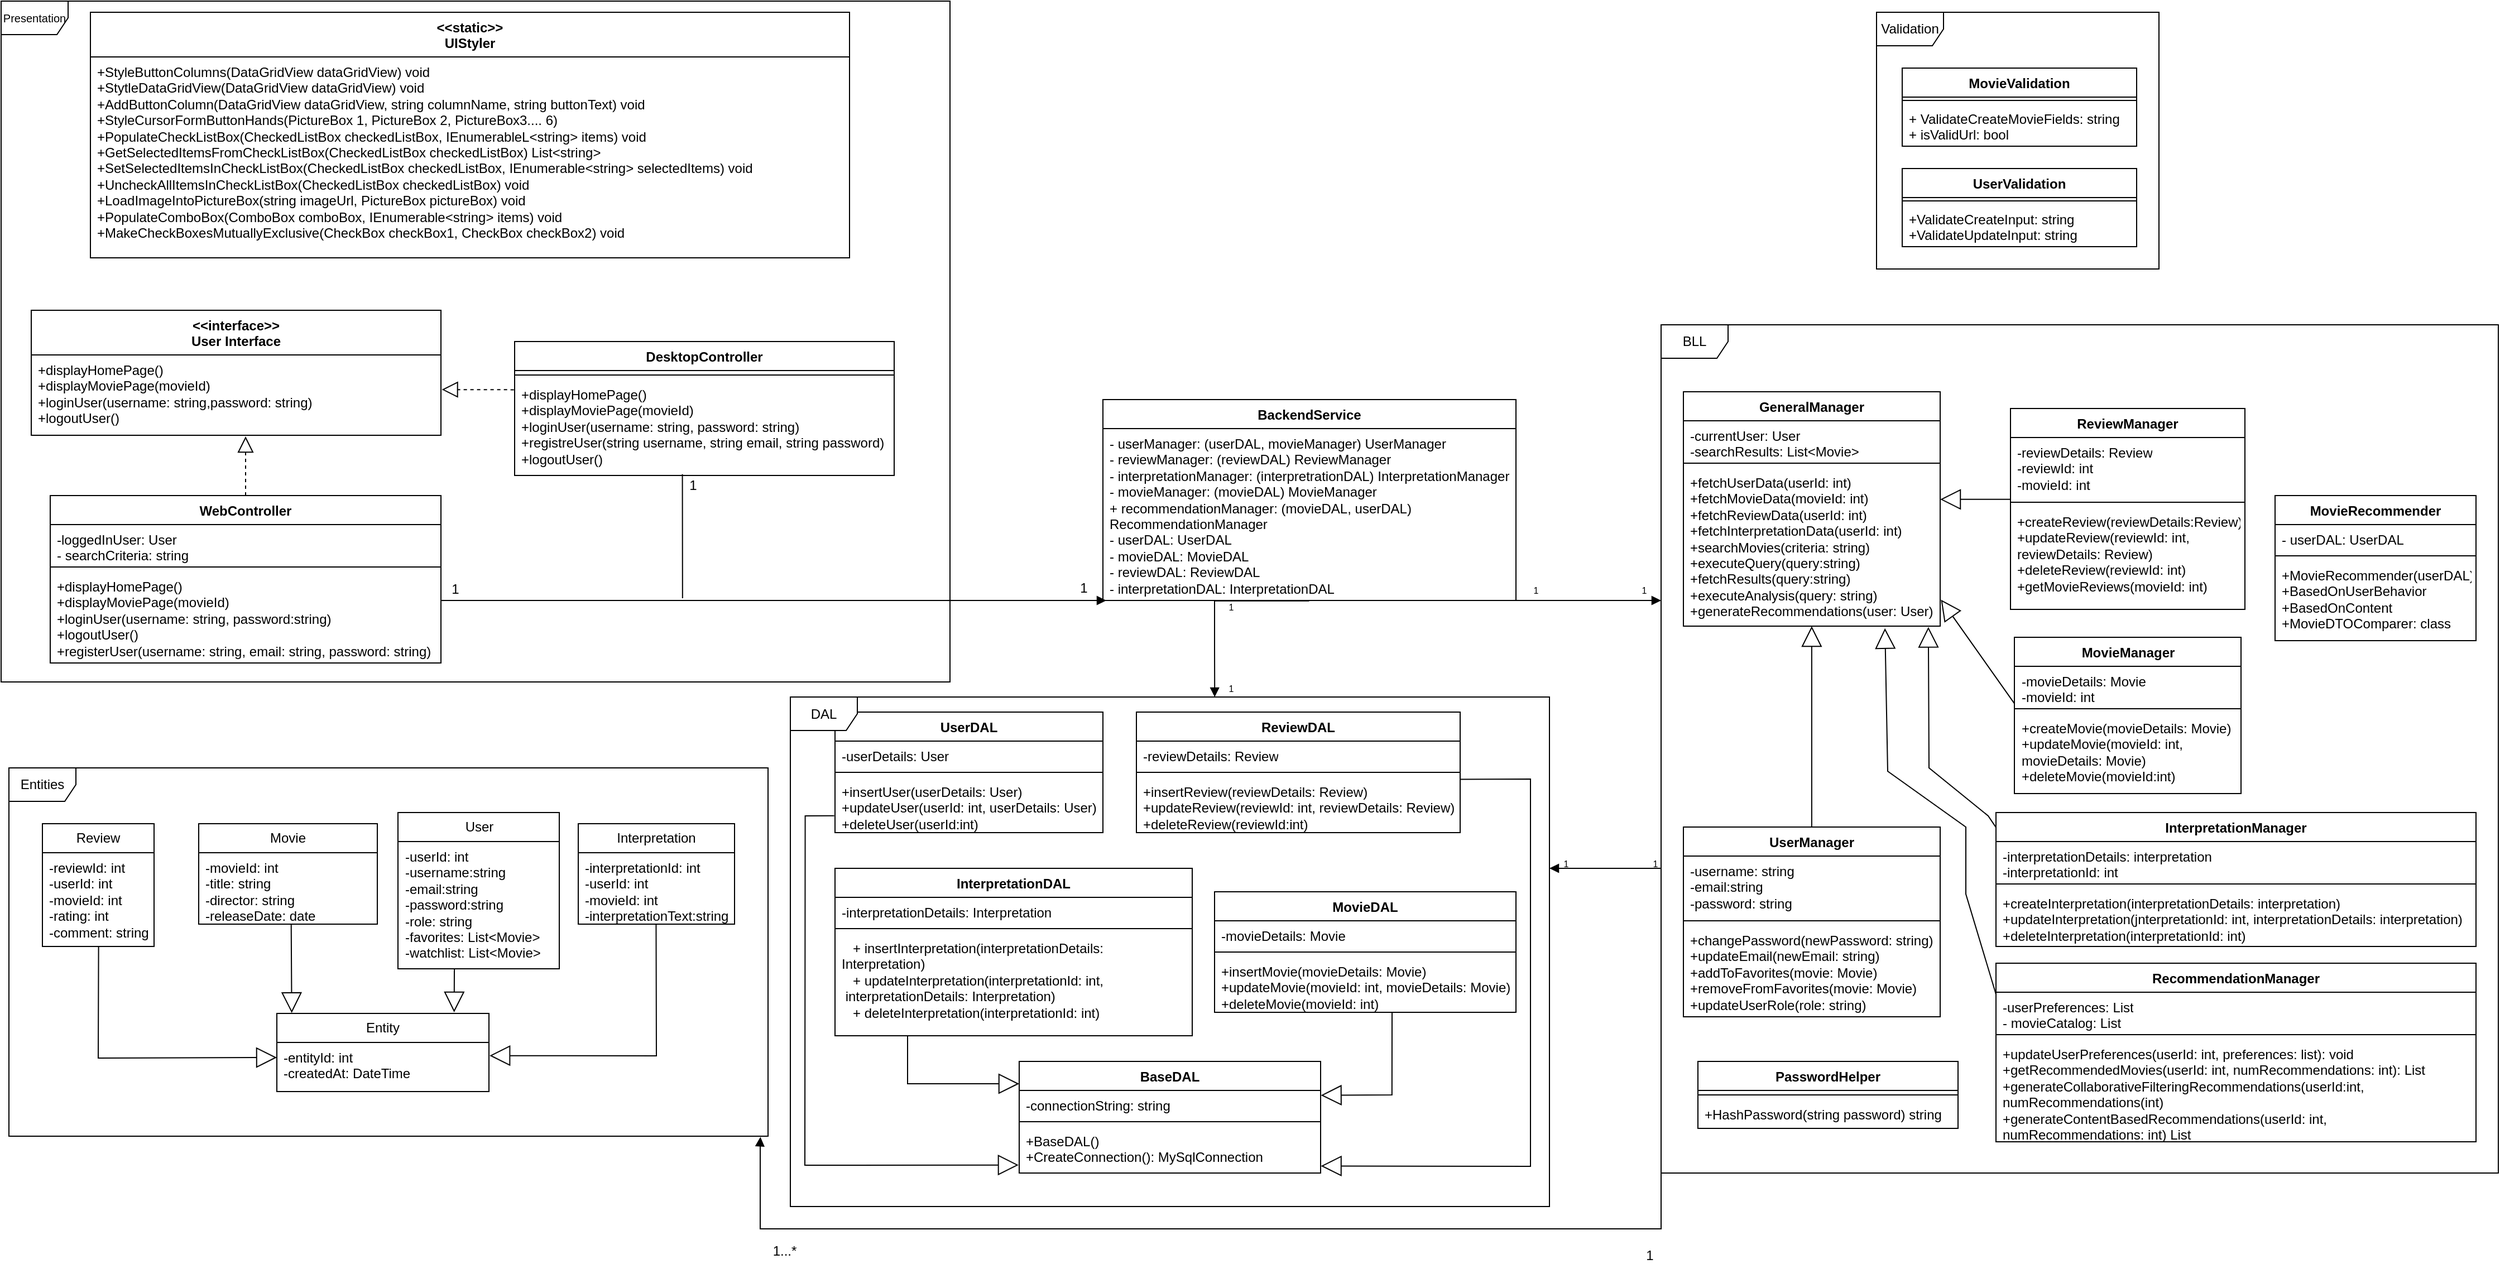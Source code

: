 <mxfile version="24.1.0" type="device">
  <diagram name="Page-1" id="e7e014a7-5840-1c2e-5031-d8a46d1fe8dd">
    <mxGraphModel dx="4456" dy="1220" grid="1" gridSize="10" guides="1" tooltips="1" connect="1" arrows="1" fold="1" page="1" pageScale="1" pageWidth="2336" pageHeight="1654" background="none" math="0" shadow="0">
      <root>
        <mxCell id="0" />
        <mxCell id="1" parent="0" />
        <mxCell id="jaTv15KmfSq4KuKZcP_w-41" value="WebController" style="swimlane;fontStyle=1;align=center;verticalAlign=top;childLayout=stackLayout;horizontal=1;startSize=26;horizontalStack=0;resizeParent=1;resizeParentMax=0;resizeLast=0;collapsible=1;marginBottom=0;whiteSpace=wrap;html=1;" parent="1" vertex="1">
          <mxGeometry x="-2246" y="623" width="350" height="150" as="geometry" />
        </mxCell>
        <mxCell id="jaTv15KmfSq4KuKZcP_w-42" value="-loggedInUser: User&lt;div&gt;- searchCriteria: string&lt;/div&gt;" style="text;strokeColor=none;fillColor=none;align=left;verticalAlign=top;spacingLeft=4;spacingRight=4;overflow=hidden;rotatable=0;points=[[0,0.5],[1,0.5]];portConstraint=eastwest;whiteSpace=wrap;html=1;" parent="jaTv15KmfSq4KuKZcP_w-41" vertex="1">
          <mxGeometry y="26" width="350" height="34" as="geometry" />
        </mxCell>
        <mxCell id="jaTv15KmfSq4KuKZcP_w-43" value="" style="line;strokeWidth=1;fillColor=none;align=left;verticalAlign=middle;spacingTop=-1;spacingLeft=3;spacingRight=3;rotatable=0;labelPosition=right;points=[];portConstraint=eastwest;strokeColor=inherit;" parent="jaTv15KmfSq4KuKZcP_w-41" vertex="1">
          <mxGeometry y="60" width="350" height="8" as="geometry" />
        </mxCell>
        <mxCell id="jaTv15KmfSq4KuKZcP_w-44" value="+displayHomePage()&lt;div&gt;+displayMoviePage(movieId)&lt;/div&gt;&lt;div&gt;+loginUser(username: string, password:string)&lt;/div&gt;&lt;div&gt;+logoutUser()&lt;/div&gt;&lt;div&gt;+registerUser(username: string, email: string, password: string)&lt;/div&gt;" style="text;strokeColor=none;fillColor=none;align=left;verticalAlign=top;spacingLeft=4;spacingRight=4;overflow=hidden;rotatable=0;points=[[0,0.5],[1,0.5]];portConstraint=eastwest;whiteSpace=wrap;html=1;" parent="jaTv15KmfSq4KuKZcP_w-41" vertex="1">
          <mxGeometry y="68" width="350" height="82" as="geometry" />
        </mxCell>
        <mxCell id="jaTv15KmfSq4KuKZcP_w-45" value="&amp;lt;&amp;lt;interface&amp;gt;&amp;gt;&lt;div&gt;User Interface&lt;/div&gt;" style="swimlane;fontStyle=1;align=center;verticalAlign=top;childLayout=stackLayout;horizontal=1;startSize=40;horizontalStack=0;resizeParent=1;resizeParentMax=0;resizeLast=0;collapsible=1;marginBottom=0;whiteSpace=wrap;html=1;" parent="1" vertex="1">
          <mxGeometry x="-2263" y="457" width="367" height="112" as="geometry" />
        </mxCell>
        <mxCell id="jaTv15KmfSq4KuKZcP_w-48" value="+displayHomePage()&lt;div&gt;+displayMoviePage(movieId)&lt;/div&gt;&lt;div&gt;+loginUser(username: string,password: string)&lt;/div&gt;&lt;div&gt;+logoutUser()&lt;/div&gt;" style="text;strokeColor=none;fillColor=none;align=left;verticalAlign=top;spacingLeft=4;spacingRight=4;overflow=hidden;rotatable=0;points=[[0,0.5],[1,0.5]];portConstraint=eastwest;whiteSpace=wrap;html=1;" parent="jaTv15KmfSq4KuKZcP_w-45" vertex="1">
          <mxGeometry y="40" width="367" height="72" as="geometry" />
        </mxCell>
        <mxCell id="jaTv15KmfSq4KuKZcP_w-49" value="DesktopController" style="swimlane;fontStyle=1;align=center;verticalAlign=top;childLayout=stackLayout;horizontal=1;startSize=26;horizontalStack=0;resizeParent=1;resizeParentMax=0;resizeLast=0;collapsible=1;marginBottom=0;whiteSpace=wrap;html=1;" parent="1" vertex="1">
          <mxGeometry x="-1830" y="485" width="340" height="120" as="geometry" />
        </mxCell>
        <mxCell id="jaTv15KmfSq4KuKZcP_w-51" value="" style="line;strokeWidth=1;fillColor=none;align=left;verticalAlign=middle;spacingTop=-1;spacingLeft=3;spacingRight=3;rotatable=0;labelPosition=right;points=[];portConstraint=eastwest;strokeColor=inherit;" parent="jaTv15KmfSq4KuKZcP_w-49" vertex="1">
          <mxGeometry y="26" width="340" height="8" as="geometry" />
        </mxCell>
        <mxCell id="jaTv15KmfSq4KuKZcP_w-52" value="+displayHomePage()&lt;div&gt;+displayMoviePage(movieId)&lt;/div&gt;&lt;div&gt;+loginUser(username: string, password: string)&lt;/div&gt;&lt;div&gt;+registreUser(string username, string email, string password)&lt;/div&gt;&lt;div&gt;+logoutUser()&lt;/div&gt;" style="text;strokeColor=none;fillColor=none;align=left;verticalAlign=top;spacingLeft=4;spacingRight=4;overflow=hidden;rotatable=0;points=[[0,0.5],[1,0.5]];portConstraint=eastwest;whiteSpace=wrap;html=1;" parent="jaTv15KmfSq4KuKZcP_w-49" vertex="1">
          <mxGeometry y="34" width="340" height="86" as="geometry" />
        </mxCell>
        <mxCell id="jaTv15KmfSq4KuKZcP_w-72" value="Entities" style="shape=umlFrame;whiteSpace=wrap;html=1;pointerEvents=0;" parent="1" vertex="1">
          <mxGeometry x="-2283" y="867" width="680" height="330" as="geometry" />
        </mxCell>
        <mxCell id="jaTv15KmfSq4KuKZcP_w-73" value="User" style="swimlane;fontStyle=0;childLayout=stackLayout;horizontal=1;startSize=26;fillColor=none;horizontalStack=0;resizeParent=1;resizeParentMax=0;resizeLast=0;collapsible=1;marginBottom=0;whiteSpace=wrap;html=1;" parent="1" vertex="1">
          <mxGeometry x="-1934.5" y="907" width="144.5" height="140" as="geometry" />
        </mxCell>
        <mxCell id="jaTv15KmfSq4KuKZcP_w-74" value="&lt;div&gt;-userId: int&lt;/div&gt;&lt;div&gt;-username:string&lt;/div&gt;&lt;div&gt;-email:string&lt;/div&gt;&lt;div&gt;-password:string&lt;/div&gt;&lt;div&gt;-role: string&lt;/div&gt;&lt;div&gt;-favorites: List&amp;lt;Movie&amp;gt;&lt;/div&gt;&lt;div&gt;-watchlist: List&amp;lt;Movie&amp;gt;&lt;/div&gt;" style="text;strokeColor=none;fillColor=none;align=left;verticalAlign=top;spacingLeft=4;spacingRight=4;overflow=hidden;rotatable=0;points=[[0,0.5],[1,0.5]];portConstraint=eastwest;whiteSpace=wrap;html=1;" parent="jaTv15KmfSq4KuKZcP_w-73" vertex="1">
          <mxGeometry y="26" width="144.5" height="114" as="geometry" />
        </mxCell>
        <mxCell id="jaTv15KmfSq4KuKZcP_w-75" value="Movie" style="swimlane;fontStyle=0;childLayout=stackLayout;horizontal=1;startSize=26;fillColor=none;horizontalStack=0;resizeParent=1;resizeParentMax=0;resizeLast=0;collapsible=1;marginBottom=0;whiteSpace=wrap;html=1;" parent="1" vertex="1">
          <mxGeometry x="-2113" y="917" width="160" height="90" as="geometry" />
        </mxCell>
        <mxCell id="jaTv15KmfSq4KuKZcP_w-76" value="&lt;div&gt;-movieId: int&lt;/div&gt;&lt;div&gt;-title: string&lt;/div&gt;&lt;div&gt;-director: string&lt;/div&gt;&lt;div&gt;-releaseDate: date&lt;/div&gt;" style="text;strokeColor=none;fillColor=none;align=left;verticalAlign=top;spacingLeft=4;spacingRight=4;overflow=hidden;rotatable=0;points=[[0,0.5],[1,0.5]];portConstraint=eastwest;whiteSpace=wrap;html=1;" parent="jaTv15KmfSq4KuKZcP_w-75" vertex="1">
          <mxGeometry y="26" width="160" height="64" as="geometry" />
        </mxCell>
        <mxCell id="jaTv15KmfSq4KuKZcP_w-77" value="Review" style="swimlane;fontStyle=0;childLayout=stackLayout;horizontal=1;startSize=26;fillColor=none;horizontalStack=0;resizeParent=1;resizeParentMax=0;resizeLast=0;collapsible=1;marginBottom=0;whiteSpace=wrap;html=1;" parent="1" vertex="1">
          <mxGeometry x="-2253" y="917" width="100" height="110" as="geometry" />
        </mxCell>
        <mxCell id="jaTv15KmfSq4KuKZcP_w-78" value="&lt;div&gt;-reviewId: int&lt;/div&gt;&lt;div&gt;-userId: int&lt;/div&gt;&lt;div&gt;-movieId: int&lt;/div&gt;&lt;div&gt;-rating: int&lt;/div&gt;&lt;div&gt;-comment: string&lt;/div&gt;" style="text;strokeColor=none;fillColor=none;align=left;verticalAlign=top;spacingLeft=4;spacingRight=4;overflow=hidden;rotatable=0;points=[[0,0.5],[1,0.5]];portConstraint=eastwest;whiteSpace=wrap;html=1;" parent="jaTv15KmfSq4KuKZcP_w-77" vertex="1">
          <mxGeometry y="26" width="100" height="84" as="geometry" />
        </mxCell>
        <mxCell id="jaTv15KmfSq4KuKZcP_w-79" value="Interpretation" style="swimlane;fontStyle=0;childLayout=stackLayout;horizontal=1;startSize=26;fillColor=none;horizontalStack=0;resizeParent=1;resizeParentMax=0;resizeLast=0;collapsible=1;marginBottom=0;whiteSpace=wrap;html=1;" parent="1" vertex="1">
          <mxGeometry x="-1773" y="917" width="140" height="90" as="geometry" />
        </mxCell>
        <mxCell id="jaTv15KmfSq4KuKZcP_w-80" value="&lt;div&gt;-interpretationId: int&lt;/div&gt;&lt;div&gt;-userId: int&lt;/div&gt;&lt;div&gt;-movieId: int&lt;/div&gt;&lt;div&gt;-interpretationText:string&lt;/div&gt;" style="text;strokeColor=none;fillColor=none;align=left;verticalAlign=top;spacingLeft=4;spacingRight=4;overflow=hidden;rotatable=0;points=[[0,0.5],[1,0.5]];portConstraint=eastwest;whiteSpace=wrap;html=1;" parent="jaTv15KmfSq4KuKZcP_w-79" vertex="1">
          <mxGeometry y="26" width="140" height="64" as="geometry" />
        </mxCell>
        <mxCell id="jaTv15KmfSq4KuKZcP_w-81" value="Entity" style="swimlane;fontStyle=0;childLayout=stackLayout;horizontal=1;startSize=26;fillColor=none;horizontalStack=0;resizeParent=1;resizeParentMax=0;resizeLast=0;collapsible=1;marginBottom=0;whiteSpace=wrap;html=1;" parent="1" vertex="1">
          <mxGeometry x="-2043" y="1087" width="190" height="70" as="geometry" />
        </mxCell>
        <mxCell id="jaTv15KmfSq4KuKZcP_w-82" value="&lt;div&gt;-entityId: int&lt;/div&gt;&lt;div&gt;-createdAt: DateTime&lt;/div&gt;" style="text;strokeColor=none;fillColor=none;align=left;verticalAlign=top;spacingLeft=4;spacingRight=4;overflow=hidden;rotatable=0;points=[[0,0.5],[1,0.5]];portConstraint=eastwest;whiteSpace=wrap;html=1;" parent="jaTv15KmfSq4KuKZcP_w-81" vertex="1">
          <mxGeometry y="26" width="190" height="44" as="geometry" />
        </mxCell>
        <mxCell id="jaTv15KmfSq4KuKZcP_w-89" value="&lt;div&gt;&lt;br&gt;&lt;/div&gt;&lt;div&gt;&lt;br&gt;&lt;/div&gt;" style="endArrow=block;endSize=16;endFill=0;html=1;rounded=0;exitX=0.503;exitY=1.004;exitDx=0;exitDy=0;exitPerimeter=0;" parent="1" source="jaTv15KmfSq4KuKZcP_w-78" edge="1">
          <mxGeometry width="160" relative="1" as="geometry">
            <mxPoint x="-2203" y="1126.5" as="sourcePoint" />
            <mxPoint x="-2043" y="1126.5" as="targetPoint" />
            <Array as="points">
              <mxPoint x="-2203" y="1127" />
            </Array>
            <mxPoint as="offset" />
          </mxGeometry>
        </mxCell>
        <mxCell id="jaTv15KmfSq4KuKZcP_w-90" value="&lt;div&gt;&lt;br&gt;&lt;/div&gt;&lt;div&gt;&lt;br&gt;&lt;/div&gt;" style="endArrow=block;endSize=16;endFill=0;html=1;rounded=0;exitX=0.649;exitY=0.999;exitDx=0;exitDy=0;exitPerimeter=0;entryX=0.213;entryY=-0.006;entryDx=0;entryDy=0;entryPerimeter=0;" parent="1" edge="1">
          <mxGeometry width="160" relative="1" as="geometry">
            <mxPoint x="-2036.31" y="1006.996" as="sourcePoint" />
            <mxPoint x="-2029.68" y="1086.58" as="targetPoint" />
            <Array as="points">
              <mxPoint x="-2030.15" y="1007" />
            </Array>
            <mxPoint as="offset" />
          </mxGeometry>
        </mxCell>
        <mxCell id="jaTv15KmfSq4KuKZcP_w-91" value="&lt;div&gt;&lt;br&gt;&lt;/div&gt;&lt;div&gt;&lt;br&gt;&lt;/div&gt;" style="endArrow=block;endSize=16;endFill=0;html=1;rounded=0;entryX=0.213;entryY=-0.006;entryDx=0;entryDy=0;entryPerimeter=0;exitX=0.35;exitY=1.002;exitDx=0;exitDy=0;exitPerimeter=0;" parent="1" source="jaTv15KmfSq4KuKZcP_w-74" edge="1">
          <mxGeometry width="160" relative="1" as="geometry">
            <mxPoint x="-1884.18" y="1054" as="sourcePoint" />
            <mxPoint x="-1884.18" y="1086" as="targetPoint" />
            <Array as="points">
              <mxPoint x="-1884" y="1050" />
            </Array>
            <mxPoint as="offset" />
          </mxGeometry>
        </mxCell>
        <mxCell id="jaTv15KmfSq4KuKZcP_w-92" value="&lt;div&gt;&lt;br&gt;&lt;/div&gt;&lt;div&gt;&lt;br&gt;&lt;/div&gt;" style="endArrow=block;endSize=16;endFill=0;html=1;rounded=0;exitX=0.498;exitY=0.996;exitDx=0;exitDy=0;exitPerimeter=0;entryX=1.003;entryY=0.269;entryDx=0;entryDy=0;entryPerimeter=0;" parent="1" source="jaTv15KmfSq4KuKZcP_w-80" target="jaTv15KmfSq4KuKZcP_w-82" edge="1">
          <mxGeometry width="160" relative="1" as="geometry">
            <mxPoint x="-1773" y="1047" as="sourcePoint" />
            <mxPoint x="-1850" y="1130" as="targetPoint" />
            <Array as="points">
              <mxPoint x="-1703" y="1125" />
            </Array>
            <mxPoint as="offset" />
          </mxGeometry>
        </mxCell>
        <mxCell id="jaTv15KmfSq4KuKZcP_w-93" value="BLL" style="shape=umlFrame;whiteSpace=wrap;html=1;pointerEvents=0;" parent="1" vertex="1">
          <mxGeometry x="-803" y="470" width="750" height="760" as="geometry" />
        </mxCell>
        <mxCell id="jaTv15KmfSq4KuKZcP_w-94" value="GeneralManager" style="swimlane;fontStyle=1;align=center;verticalAlign=top;childLayout=stackLayout;horizontal=1;startSize=26;horizontalStack=0;resizeParent=1;resizeParentMax=0;resizeLast=0;collapsible=1;marginBottom=0;whiteSpace=wrap;html=1;" parent="1" vertex="1">
          <mxGeometry x="-783" y="530" width="230" height="210" as="geometry" />
        </mxCell>
        <mxCell id="jaTv15KmfSq4KuKZcP_w-95" value="-currentUser: User&lt;div&gt;-searchResults: List&amp;lt;Movie&amp;gt;&lt;/div&gt;" style="text;strokeColor=none;fillColor=none;align=left;verticalAlign=top;spacingLeft=4;spacingRight=4;overflow=hidden;rotatable=0;points=[[0,0.5],[1,0.5]];portConstraint=eastwest;whiteSpace=wrap;html=1;" parent="jaTv15KmfSq4KuKZcP_w-94" vertex="1">
          <mxGeometry y="26" width="230" height="34" as="geometry" />
        </mxCell>
        <mxCell id="jaTv15KmfSq4KuKZcP_w-96" value="" style="line;strokeWidth=1;fillColor=none;align=left;verticalAlign=middle;spacingTop=-1;spacingLeft=3;spacingRight=3;rotatable=0;labelPosition=right;points=[];portConstraint=eastwest;strokeColor=inherit;" parent="jaTv15KmfSq4KuKZcP_w-94" vertex="1">
          <mxGeometry y="60" width="230" height="8" as="geometry" />
        </mxCell>
        <mxCell id="jaTv15KmfSq4KuKZcP_w-97" value="&lt;div&gt;&lt;span style=&quot;background-color: initial;&quot;&gt;+fetchUserData(userId: int)&lt;/span&gt;&lt;br&gt;&lt;/div&gt;&lt;div&gt;+fetchMovieData(movieId: int)&lt;/div&gt;&lt;div&gt;+fetchReviewData(userId: int)&lt;/div&gt;&lt;div&gt;+fetchInterpretationData(userId: int)&lt;/div&gt;&lt;div&gt;+searchMovies(criteria: string)&lt;/div&gt;&lt;div&gt;+executeQuery(query:string)&lt;/div&gt;&lt;div&gt;+fetchResults(query:string)&lt;/div&gt;&lt;div&gt;+executeAnalysis(query: string)&lt;/div&gt;&lt;div&gt;+generateRecommendations(user: User)&lt;/div&gt;" style="text;strokeColor=none;fillColor=none;align=left;verticalAlign=top;spacingLeft=4;spacingRight=4;overflow=hidden;rotatable=0;points=[[0,0.5],[1,0.5]];portConstraint=eastwest;whiteSpace=wrap;html=1;" parent="jaTv15KmfSq4KuKZcP_w-94" vertex="1">
          <mxGeometry y="68" width="230" height="142" as="geometry" />
        </mxCell>
        <mxCell id="jaTv15KmfSq4KuKZcP_w-98" value="UserManager" style="swimlane;fontStyle=1;align=center;verticalAlign=top;childLayout=stackLayout;horizontal=1;startSize=26;horizontalStack=0;resizeParent=1;resizeParentMax=0;resizeLast=0;collapsible=1;marginBottom=0;whiteSpace=wrap;html=1;" parent="1" vertex="1">
          <mxGeometry x="-783" y="920" width="230" height="170" as="geometry" />
        </mxCell>
        <mxCell id="jaTv15KmfSq4KuKZcP_w-99" value="-username: string&lt;div&gt;-email:string&lt;/div&gt;&lt;div&gt;-password: string&lt;/div&gt;" style="text;strokeColor=none;fillColor=none;align=left;verticalAlign=top;spacingLeft=4;spacingRight=4;overflow=hidden;rotatable=0;points=[[0,0.5],[1,0.5]];portConstraint=eastwest;whiteSpace=wrap;html=1;" parent="jaTv15KmfSq4KuKZcP_w-98" vertex="1">
          <mxGeometry y="26" width="230" height="54" as="geometry" />
        </mxCell>
        <mxCell id="jaTv15KmfSq4KuKZcP_w-100" value="" style="line;strokeWidth=1;fillColor=none;align=left;verticalAlign=middle;spacingTop=-1;spacingLeft=3;spacingRight=3;rotatable=0;labelPosition=right;points=[];portConstraint=eastwest;strokeColor=inherit;" parent="jaTv15KmfSq4KuKZcP_w-98" vertex="1">
          <mxGeometry y="80" width="230" height="8" as="geometry" />
        </mxCell>
        <mxCell id="jaTv15KmfSq4KuKZcP_w-101" value="+changePassword(newPassword: string)&lt;div&gt;+updateEmail(newEmail: string)&lt;/div&gt;&lt;div&gt;+addToFavorites(movie: Movie)&lt;/div&gt;&lt;div&gt;+removeFromFavorites(movie: Movie)&lt;/div&gt;&lt;div&gt;+updateUserRole(role: string)&lt;/div&gt;" style="text;strokeColor=none;fillColor=none;align=left;verticalAlign=top;spacingLeft=4;spacingRight=4;overflow=hidden;rotatable=0;points=[[0,0.5],[1,0.5]];portConstraint=eastwest;whiteSpace=wrap;html=1;" parent="jaTv15KmfSq4KuKZcP_w-98" vertex="1">
          <mxGeometry y="88" width="230" height="82" as="geometry" />
        </mxCell>
        <mxCell id="jaTv15KmfSq4KuKZcP_w-102" value="ReviewManager" style="swimlane;fontStyle=1;align=center;verticalAlign=top;childLayout=stackLayout;horizontal=1;startSize=26;horizontalStack=0;resizeParent=1;resizeParentMax=0;resizeLast=0;collapsible=1;marginBottom=0;whiteSpace=wrap;html=1;" parent="1" vertex="1">
          <mxGeometry x="-490" y="545" width="210" height="180" as="geometry" />
        </mxCell>
        <mxCell id="jaTv15KmfSq4KuKZcP_w-103" value="-reviewDetails: Review&lt;div&gt;-reviewId: int&lt;/div&gt;&lt;div&gt;-movieId: int&lt;/div&gt;" style="text;strokeColor=none;fillColor=none;align=left;verticalAlign=top;spacingLeft=4;spacingRight=4;overflow=hidden;rotatable=0;points=[[0,0.5],[1,0.5]];portConstraint=eastwest;whiteSpace=wrap;html=1;" parent="jaTv15KmfSq4KuKZcP_w-102" vertex="1">
          <mxGeometry y="26" width="210" height="54" as="geometry" />
        </mxCell>
        <mxCell id="jaTv15KmfSq4KuKZcP_w-104" value="" style="line;strokeWidth=1;fillColor=none;align=left;verticalAlign=middle;spacingTop=-1;spacingLeft=3;spacingRight=3;rotatable=0;labelPosition=right;points=[];portConstraint=eastwest;strokeColor=inherit;" parent="jaTv15KmfSq4KuKZcP_w-102" vertex="1">
          <mxGeometry y="80" width="210" height="8" as="geometry" />
        </mxCell>
        <mxCell id="jaTv15KmfSq4KuKZcP_w-105" value="+createReview(reviewDetails:Review)&lt;div&gt;+updateReview(reviewId: int, reviewDetails: Review)&lt;/div&gt;&lt;div&gt;+deleteReview(reviewId: int)&lt;/div&gt;&lt;div&gt;+getMovieReviews(movieId: int)&lt;/div&gt;" style="text;strokeColor=none;fillColor=none;align=left;verticalAlign=top;spacingLeft=4;spacingRight=4;overflow=hidden;rotatable=0;points=[[0,0.5],[1,0.5]];portConstraint=eastwest;whiteSpace=wrap;html=1;" parent="jaTv15KmfSq4KuKZcP_w-102" vertex="1">
          <mxGeometry y="88" width="210" height="92" as="geometry" />
        </mxCell>
        <mxCell id="jaTv15KmfSq4KuKZcP_w-106" value="InterpretationManager" style="swimlane;fontStyle=1;align=center;verticalAlign=top;childLayout=stackLayout;horizontal=1;startSize=26;horizontalStack=0;resizeParent=1;resizeParentMax=0;resizeLast=0;collapsible=1;marginBottom=0;whiteSpace=wrap;html=1;" parent="1" vertex="1">
          <mxGeometry x="-503" y="907" width="430" height="120" as="geometry" />
        </mxCell>
        <mxCell id="jaTv15KmfSq4KuKZcP_w-107" value="-interpretationDetails: interpretation&lt;div&gt;-interpretationId: int&lt;/div&gt;" style="text;strokeColor=none;fillColor=none;align=left;verticalAlign=top;spacingLeft=4;spacingRight=4;overflow=hidden;rotatable=0;points=[[0,0.5],[1,0.5]];portConstraint=eastwest;whiteSpace=wrap;html=1;" parent="jaTv15KmfSq4KuKZcP_w-106" vertex="1">
          <mxGeometry y="26" width="430" height="34" as="geometry" />
        </mxCell>
        <mxCell id="jaTv15KmfSq4KuKZcP_w-108" value="" style="line;strokeWidth=1;fillColor=none;align=left;verticalAlign=middle;spacingTop=-1;spacingLeft=3;spacingRight=3;rotatable=0;labelPosition=right;points=[];portConstraint=eastwest;strokeColor=inherit;" parent="jaTv15KmfSq4KuKZcP_w-106" vertex="1">
          <mxGeometry y="60" width="430" height="8" as="geometry" />
        </mxCell>
        <mxCell id="jaTv15KmfSq4KuKZcP_w-109" value="+createInterpretation(interpretationDetails: interpretation)&lt;div&gt;+updateInterpretation(jnterpretationId: int, interpretationDetails: interpretation)&lt;/div&gt;&lt;div&gt;+deleteInterpretation(interpretationId: int)&lt;/div&gt;" style="text;strokeColor=none;fillColor=none;align=left;verticalAlign=top;spacingLeft=4;spacingRight=4;overflow=hidden;rotatable=0;points=[[0,0.5],[1,0.5]];portConstraint=eastwest;whiteSpace=wrap;html=1;" parent="jaTv15KmfSq4KuKZcP_w-106" vertex="1">
          <mxGeometry y="68" width="430" height="52" as="geometry" />
        </mxCell>
        <mxCell id="jaTv15KmfSq4KuKZcP_w-110" value="MovieManager" style="swimlane;fontStyle=1;align=center;verticalAlign=top;childLayout=stackLayout;horizontal=1;startSize=26;horizontalStack=0;resizeParent=1;resizeParentMax=0;resizeLast=0;collapsible=1;marginBottom=0;whiteSpace=wrap;html=1;" parent="1" vertex="1">
          <mxGeometry x="-486.5" y="750" width="203" height="140" as="geometry" />
        </mxCell>
        <mxCell id="jaTv15KmfSq4KuKZcP_w-111" value="-movieDetails: Movie&lt;div&gt;-movieId: int&lt;/div&gt;" style="text;strokeColor=none;fillColor=none;align=left;verticalAlign=top;spacingLeft=4;spacingRight=4;overflow=hidden;rotatable=0;points=[[0,0.5],[1,0.5]];portConstraint=eastwest;whiteSpace=wrap;html=1;" parent="jaTv15KmfSq4KuKZcP_w-110" vertex="1">
          <mxGeometry y="26" width="203" height="34" as="geometry" />
        </mxCell>
        <mxCell id="jaTv15KmfSq4KuKZcP_w-112" value="" style="line;strokeWidth=1;fillColor=none;align=left;verticalAlign=middle;spacingTop=-1;spacingLeft=3;spacingRight=3;rotatable=0;labelPosition=right;points=[];portConstraint=eastwest;strokeColor=inherit;" parent="jaTv15KmfSq4KuKZcP_w-110" vertex="1">
          <mxGeometry y="60" width="203" height="8" as="geometry" />
        </mxCell>
        <mxCell id="jaTv15KmfSq4KuKZcP_w-113" value="+createMovie(movieDetails: Movie)&lt;div&gt;+updateMovie(movieId: int, movieDetails: Movie)&lt;/div&gt;&lt;div&gt;+deleteMovie(movieId:int)&lt;/div&gt;" style="text;strokeColor=none;fillColor=none;align=left;verticalAlign=top;spacingLeft=4;spacingRight=4;overflow=hidden;rotatable=0;points=[[0,0.5],[1,0.5]];portConstraint=eastwest;whiteSpace=wrap;html=1;" parent="jaTv15KmfSq4KuKZcP_w-110" vertex="1">
          <mxGeometry y="68" width="203" height="72" as="geometry" />
        </mxCell>
        <mxCell id="jaTv15KmfSq4KuKZcP_w-114" value="BackendService" style="swimlane;fontStyle=1;align=center;verticalAlign=top;childLayout=stackLayout;horizontal=1;startSize=26;horizontalStack=0;resizeParent=1;resizeParentMax=0;resizeLast=0;collapsible=1;marginBottom=0;whiteSpace=wrap;html=1;" parent="1" vertex="1">
          <mxGeometry x="-1303" y="537" width="370" height="180" as="geometry" />
        </mxCell>
        <mxCell id="jaTv15KmfSq4KuKZcP_w-115" value="- userManager: (userDAL, movieManager) UserManager&lt;div&gt;- reviewManager: (reviewDAL) ReviewManager&lt;/div&gt;&lt;div&gt;- interpretationManager: (interpretrationDAL) InterpretationManager&lt;/div&gt;&lt;div&gt;- movieManager: (movieDAL) MovieManager&lt;/div&gt;&lt;div&gt;+ recommendationManager: (movieDAL, userDAL) RecommendationManager&lt;/div&gt;&lt;div&gt;- userDAL: UserDAL&lt;/div&gt;&lt;div&gt;- movieDAL: MovieDAL&lt;/div&gt;&lt;div&gt;- reviewDAL: ReviewDAL&lt;/div&gt;&lt;div&gt;- interpretationDAL: InterpretationDAL&lt;/div&gt;" style="text;strokeColor=none;fillColor=none;align=left;verticalAlign=top;spacingLeft=4;spacingRight=4;overflow=hidden;rotatable=0;points=[[0,0.5],[1,0.5]];portConstraint=eastwest;whiteSpace=wrap;html=1;" parent="jaTv15KmfSq4KuKZcP_w-114" vertex="1">
          <mxGeometry y="26" width="370" height="154" as="geometry" />
        </mxCell>
        <mxCell id="jaTv15KmfSq4KuKZcP_w-116" value="" style="line;strokeWidth=1;fillColor=none;align=left;verticalAlign=middle;spacingTop=-1;spacingLeft=3;spacingRight=3;rotatable=0;labelPosition=right;points=[];portConstraint=eastwest;strokeColor=inherit;" parent="jaTv15KmfSq4KuKZcP_w-114" vertex="1">
          <mxGeometry y="180" width="370" as="geometry" />
        </mxCell>
        <mxCell id="jaTv15KmfSq4KuKZcP_w-134" value="" style="endArrow=block;endSize=16;endFill=0;html=1;rounded=0;exitX=0.5;exitY=0;exitDx=0;exitDy=0;" parent="1" edge="1">
          <mxGeometry width="160" relative="1" as="geometry">
            <mxPoint x="-668.06" y="920" as="sourcePoint" />
            <mxPoint x="-668.06" y="740" as="targetPoint" />
          </mxGeometry>
        </mxCell>
        <mxCell id="jaTv15KmfSq4KuKZcP_w-135" value="" style="endArrow=block;endSize=16;endFill=0;html=1;rounded=0;entryX=0.954;entryY=1.005;entryDx=0;entryDy=0;entryPerimeter=0;exitX=0;exitY=0.111;exitDx=0;exitDy=0;exitPerimeter=0;" parent="1" source="jaTv15KmfSq4KuKZcP_w-106" target="jaTv15KmfSq4KuKZcP_w-97" edge="1">
          <mxGeometry width="160" relative="1" as="geometry">
            <mxPoint x="-480" y="960" as="sourcePoint" />
            <mxPoint x="-563" y="750" as="targetPoint" />
            <Array as="points">
              <mxPoint x="-510" y="910" />
              <mxPoint x="-563" y="867" />
            </Array>
          </mxGeometry>
        </mxCell>
        <mxCell id="jaTv15KmfSq4KuKZcP_w-136" value="" style="endArrow=block;endSize=16;endFill=0;html=1;rounded=0;entryX=1.003;entryY=0.833;entryDx=0;entryDy=0;entryPerimeter=0;exitX=0;exitY=0.98;exitDx=0;exitDy=0;exitPerimeter=0;" parent="1" source="jaTv15KmfSq4KuKZcP_w-111" target="jaTv15KmfSq4KuKZcP_w-97" edge="1">
          <mxGeometry width="160" relative="1" as="geometry">
            <mxPoint x="-463" y="819" as="sourcePoint" />
            <mxPoint x="-463" y="637" as="targetPoint" />
            <Array as="points" />
          </mxGeometry>
        </mxCell>
        <mxCell id="jaTv15KmfSq4KuKZcP_w-137" value="" style="endArrow=block;endSize=16;endFill=0;html=1;rounded=0;entryX=1;entryY=0.2;entryDx=0;entryDy=0;entryPerimeter=0;exitX=0;exitY=0.175;exitDx=0;exitDy=0;exitPerimeter=0;" parent="1" target="jaTv15KmfSq4KuKZcP_w-97" edge="1" source="jaTv15KmfSq4KuKZcP_w-104">
          <mxGeometry width="160" relative="1" as="geometry">
            <mxPoint x="-373" y="627" as="sourcePoint" />
            <mxPoint x="-543" y="627" as="targetPoint" />
          </mxGeometry>
        </mxCell>
        <mxCell id="ezJtMZ_-pT23GLF0U74k-7" value="" style="endArrow=block;endFill=1;html=1;edgeStyle=orthogonalEdgeStyle;align=left;verticalAlign=top;rounded=0;exitX=1;exitY=0.927;exitDx=0;exitDy=0;exitPerimeter=0;" parent="1" edge="1">
          <mxGeometry x="-1" relative="1" as="geometry">
            <mxPoint x="-1896" y="714.518" as="sourcePoint" />
            <mxPoint x="-1300" y="717" as="targetPoint" />
            <Array as="points">
              <mxPoint x="-1896" y="717" />
            </Array>
          </mxGeometry>
        </mxCell>
        <mxCell id="ezJtMZ_-pT23GLF0U74k-9" value="" style="endArrow=none;html=1;edgeStyle=orthogonalEdgeStyle;rounded=0;exitX=0.442;exitY=0.987;exitDx=0;exitDy=0;exitPerimeter=0;" parent="1" source="jaTv15KmfSq4KuKZcP_w-52" edge="1">
          <mxGeometry relative="1" as="geometry">
            <mxPoint x="-1670.0" y="610.0" as="sourcePoint" />
            <mxPoint x="-1679.58" y="715" as="targetPoint" />
            <Array as="points">
              <mxPoint x="-1680" y="610" />
            </Array>
          </mxGeometry>
        </mxCell>
        <mxCell id="ezJtMZ_-pT23GLF0U74k-12" value="" style="endArrow=block;endFill=1;html=1;edgeStyle=orthogonalEdgeStyle;align=left;verticalAlign=top;rounded=0;" parent="1" edge="1">
          <mxGeometry x="-1" relative="1" as="geometry">
            <mxPoint x="-953" y="717" as="sourcePoint" />
            <mxPoint x="-803" y="717" as="targetPoint" />
            <mxPoint as="offset" />
          </mxGeometry>
        </mxCell>
        <mxCell id="ezJtMZ_-pT23GLF0U74k-14" value="" style="endArrow=block;endFill=1;html=1;edgeStyle=orthogonalEdgeStyle;align=left;verticalAlign=top;rounded=0;" parent="1" edge="1">
          <mxGeometry x="-1" relative="1" as="geometry">
            <mxPoint x="-803" y="957" as="sourcePoint" />
            <mxPoint x="-903" y="957" as="targetPoint" />
            <mxPoint as="offset" />
            <Array as="points">
              <mxPoint x="-803" y="957" />
              <mxPoint x="-803" y="951" />
            </Array>
          </mxGeometry>
        </mxCell>
        <mxCell id="ezJtMZ_-pT23GLF0U74k-15" value="" style="endArrow=block;endFill=1;html=1;edgeStyle=orthogonalEdgeStyle;align=left;verticalAlign=top;rounded=0;exitX=-0.001;exitY=0.693;exitDx=0;exitDy=0;exitPerimeter=0;entryX=0.99;entryY=1.002;entryDx=0;entryDy=0;entryPerimeter=0;" parent="1" target="jaTv15KmfSq4KuKZcP_w-72" edge="1">
          <mxGeometry x="-1" relative="1" as="geometry">
            <mxPoint x="-803" y="1200" as="sourcePoint" />
            <mxPoint x="-1610" y="1200" as="targetPoint" />
            <mxPoint as="offset" />
            <Array as="points">
              <mxPoint x="-803" y="1280" />
              <mxPoint x="-1610" y="1280" />
              <mxPoint x="-1610" y="1201" />
              <mxPoint x="-1610" y="1201" />
            </Array>
          </mxGeometry>
        </mxCell>
        <mxCell id="ezJtMZ_-pT23GLF0U74k-16" value="" style="endArrow=block;dashed=1;endFill=0;endSize=12;html=1;rounded=0;exitX=0.5;exitY=0;exitDx=0;exitDy=0;" parent="1" edge="1" source="jaTv15KmfSq4KuKZcP_w-41">
          <mxGeometry width="160" relative="1" as="geometry">
            <mxPoint x="-2071" y="610" as="sourcePoint" />
            <mxPoint x="-2071" y="570" as="targetPoint" />
          </mxGeometry>
        </mxCell>
        <mxCell id="ezJtMZ_-pT23GLF0U74k-17" value="" style="endArrow=block;dashed=1;endFill=0;endSize=12;html=1;rounded=0;entryX=1.002;entryY=0.431;entryDx=0;entryDy=0;entryPerimeter=0;exitX=-0.002;exitY=0.107;exitDx=0;exitDy=0;exitPerimeter=0;" parent="1" source="jaTv15KmfSq4KuKZcP_w-52" edge="1" target="jaTv15KmfSq4KuKZcP_w-48">
          <mxGeometry width="160" relative="1" as="geometry">
            <mxPoint x="-1807.39" y="530.004" as="sourcePoint" />
            <mxPoint x="-1895.996" y="530.292" as="targetPoint" />
          </mxGeometry>
        </mxCell>
        <mxCell id="ezJtMZ_-pT23GLF0U74k-21" value="1" style="text;html=1;align=center;verticalAlign=middle;whiteSpace=wrap;rounded=0;" parent="1" vertex="1">
          <mxGeometry x="-1680" y="605" width="20" height="18" as="geometry" />
        </mxCell>
        <mxCell id="ezJtMZ_-pT23GLF0U74k-22" value="1" style="text;html=1;align=center;verticalAlign=middle;whiteSpace=wrap;rounded=0;" parent="1" vertex="1">
          <mxGeometry x="-1893" y="697" width="20" height="20" as="geometry" />
        </mxCell>
        <mxCell id="ezJtMZ_-pT23GLF0U74k-24" value="1" style="text;html=1;align=center;verticalAlign=middle;whiteSpace=wrap;rounded=0;" parent="1" vertex="1">
          <mxGeometry x="-1330" y="697" width="20" height="18" as="geometry" />
        </mxCell>
        <mxCell id="ezJtMZ_-pT23GLF0U74k-25" value="" style="endArrow=block;endFill=1;html=1;edgeStyle=orthogonalEdgeStyle;align=left;verticalAlign=top;rounded=0;exitX=0.509;exitY=1.018;exitDx=0;exitDy=0;exitPerimeter=0;entryX=0.559;entryY=0;entryDx=0;entryDy=0;entryPerimeter=0;" parent="1" target="ezJtMZ_-pT23GLF0U74k-49" edge="1">
          <mxGeometry x="-1" relative="1" as="geometry">
            <mxPoint x="-1118.287" y="717.396" as="sourcePoint" />
            <mxPoint x="-1203.41" y="806.72" as="targetPoint" />
            <mxPoint as="offset" />
            <Array as="points">
              <mxPoint x="-1203" y="717" />
              <mxPoint x="-1203" y="760" />
            </Array>
          </mxGeometry>
        </mxCell>
        <mxCell id="ezJtMZ_-pT23GLF0U74k-27" value="&lt;font style=&quot;font-size: 8px;&quot;&gt;1&lt;/font&gt;" style="text;html=1;align=center;verticalAlign=middle;whiteSpace=wrap;rounded=0;" parent="1" vertex="1">
          <mxGeometry x="-1193" y="790" width="10" height="10" as="geometry" />
        </mxCell>
        <mxCell id="ezJtMZ_-pT23GLF0U74k-29" value="1" style="text;html=1;align=center;verticalAlign=middle;whiteSpace=wrap;rounded=0;" parent="1" vertex="1">
          <mxGeometry x="-823" y="1297" width="20" height="13" as="geometry" />
        </mxCell>
        <mxCell id="ezJtMZ_-pT23GLF0U74k-30" value="1...*" style="text;html=1;align=center;verticalAlign=middle;whiteSpace=wrap;rounded=0;" parent="1" vertex="1">
          <mxGeometry x="-1603" y="1290" width="30" height="20" as="geometry" />
        </mxCell>
        <mxCell id="ezJtMZ_-pT23GLF0U74k-31" value="UserDAL" style="swimlane;fontStyle=1;align=center;verticalAlign=top;childLayout=stackLayout;horizontal=1;startSize=26;horizontalStack=0;resizeParent=1;resizeParentMax=0;resizeLast=0;collapsible=1;marginBottom=0;whiteSpace=wrap;html=1;" parent="1" vertex="1">
          <mxGeometry x="-1543" y="817" width="240" height="108" as="geometry" />
        </mxCell>
        <mxCell id="ezJtMZ_-pT23GLF0U74k-32" value="-userDetails: User" style="text;strokeColor=none;fillColor=none;align=left;verticalAlign=top;spacingLeft=4;spacingRight=4;overflow=hidden;rotatable=0;points=[[0,0.5],[1,0.5]];portConstraint=eastwest;whiteSpace=wrap;html=1;" parent="ezJtMZ_-pT23GLF0U74k-31" vertex="1">
          <mxGeometry y="26" width="240" height="24" as="geometry" />
        </mxCell>
        <mxCell id="ezJtMZ_-pT23GLF0U74k-33" value="" style="line;strokeWidth=1;fillColor=none;align=left;verticalAlign=middle;spacingTop=-1;spacingLeft=3;spacingRight=3;rotatable=0;labelPosition=right;points=[];portConstraint=eastwest;strokeColor=inherit;" parent="ezJtMZ_-pT23GLF0U74k-31" vertex="1">
          <mxGeometry y="50" width="240" height="8" as="geometry" />
        </mxCell>
        <mxCell id="ezJtMZ_-pT23GLF0U74k-34" value="+insertUser(userDetails: User)&lt;div&gt;+updateUser(userId: int, userDetails: User)&lt;/div&gt;&lt;div&gt;+deleteUser(userId:int)&lt;/div&gt;" style="text;strokeColor=none;fillColor=none;align=left;verticalAlign=top;spacingLeft=4;spacingRight=4;overflow=hidden;rotatable=0;points=[[0,0.5],[1,0.5]];portConstraint=eastwest;whiteSpace=wrap;html=1;" parent="ezJtMZ_-pT23GLF0U74k-31" vertex="1">
          <mxGeometry y="58" width="240" height="50" as="geometry" />
        </mxCell>
        <mxCell id="ezJtMZ_-pT23GLF0U74k-35" value="ReviewDAL" style="swimlane;fontStyle=1;align=center;verticalAlign=top;childLayout=stackLayout;horizontal=1;startSize=26;horizontalStack=0;resizeParent=1;resizeParentMax=0;resizeLast=0;collapsible=1;marginBottom=0;whiteSpace=wrap;html=1;" parent="1" vertex="1">
          <mxGeometry x="-1273" y="817" width="290" height="108" as="geometry" />
        </mxCell>
        <mxCell id="ezJtMZ_-pT23GLF0U74k-36" value="-reviewDetails: Review" style="text;strokeColor=none;fillColor=none;align=left;verticalAlign=top;spacingLeft=4;spacingRight=4;overflow=hidden;rotatable=0;points=[[0,0.5],[1,0.5]];portConstraint=eastwest;whiteSpace=wrap;html=1;" parent="ezJtMZ_-pT23GLF0U74k-35" vertex="1">
          <mxGeometry y="26" width="290" height="24" as="geometry" />
        </mxCell>
        <mxCell id="ezJtMZ_-pT23GLF0U74k-37" value="" style="line;strokeWidth=1;fillColor=none;align=left;verticalAlign=middle;spacingTop=-1;spacingLeft=3;spacingRight=3;rotatable=0;labelPosition=right;points=[];portConstraint=eastwest;strokeColor=inherit;" parent="ezJtMZ_-pT23GLF0U74k-35" vertex="1">
          <mxGeometry y="50" width="290" height="8" as="geometry" />
        </mxCell>
        <mxCell id="ezJtMZ_-pT23GLF0U74k-38" value="+insertReview(reviewDetails: Review)&lt;div&gt;+updateReview(reviewId: int, reviewDetails: Review)&lt;/div&gt;&lt;div&gt;+deleteReview(reviewId:int)&lt;/div&gt;" style="text;strokeColor=none;fillColor=none;align=left;verticalAlign=top;spacingLeft=4;spacingRight=4;overflow=hidden;rotatable=0;points=[[0,0.5],[1,0.5]];portConstraint=eastwest;whiteSpace=wrap;html=1;" parent="ezJtMZ_-pT23GLF0U74k-35" vertex="1">
          <mxGeometry y="58" width="290" height="50" as="geometry" />
        </mxCell>
        <mxCell id="ezJtMZ_-pT23GLF0U74k-39" value="InterpretationDAL" style="swimlane;fontStyle=1;align=center;verticalAlign=top;childLayout=stackLayout;horizontal=1;startSize=26;horizontalStack=0;resizeParent=1;resizeParentMax=0;resizeLast=0;collapsible=1;marginBottom=0;whiteSpace=wrap;html=1;" parent="1" vertex="1">
          <mxGeometry x="-1543" y="957" width="320" height="150" as="geometry" />
        </mxCell>
        <mxCell id="ezJtMZ_-pT23GLF0U74k-40" value="-interpretationDetails: Interpretation" style="text;strokeColor=none;fillColor=none;align=left;verticalAlign=top;spacingLeft=4;spacingRight=4;overflow=hidden;rotatable=0;points=[[0,0.5],[1,0.5]];portConstraint=eastwest;whiteSpace=wrap;html=1;" parent="ezJtMZ_-pT23GLF0U74k-39" vertex="1">
          <mxGeometry y="26" width="320" height="24" as="geometry" />
        </mxCell>
        <mxCell id="ezJtMZ_-pT23GLF0U74k-41" value="" style="line;strokeWidth=1;fillColor=none;align=left;verticalAlign=middle;spacingTop=-1;spacingLeft=3;spacingRight=3;rotatable=0;labelPosition=right;points=[];portConstraint=eastwest;strokeColor=inherit;" parent="ezJtMZ_-pT23GLF0U74k-39" vertex="1">
          <mxGeometry y="50" width="320" height="8" as="geometry" />
        </mxCell>
        <mxCell id="ezJtMZ_-pT23GLF0U74k-42" value="&lt;div&gt;&amp;nbsp; &amp;nbsp;+ insertInterpretation(interpretationDetails: Interpretation)&lt;/div&gt;&lt;div&gt;&amp;nbsp; &amp;nbsp;+ updateInterpretation(interpretationId: int,&amp;nbsp; &amp;nbsp; &amp;nbsp; &amp;nbsp; &amp;nbsp; &amp;nbsp; &amp;nbsp; &amp;nbsp; &amp;nbsp;interpretationDetails: Interpretation)&lt;/div&gt;&lt;div&gt;&amp;nbsp; &amp;nbsp;+ deleteInterpretation(interpretationId: int)&lt;/div&gt;" style="text;strokeColor=none;fillColor=none;align=left;verticalAlign=top;spacingLeft=4;spacingRight=4;overflow=hidden;rotatable=0;points=[[0,0.5],[1,0.5]];portConstraint=eastwest;whiteSpace=wrap;html=1;" parent="ezJtMZ_-pT23GLF0U74k-39" vertex="1">
          <mxGeometry y="58" width="320" height="92" as="geometry" />
        </mxCell>
        <mxCell id="ezJtMZ_-pT23GLF0U74k-43" value="MovieDAL" style="swimlane;fontStyle=1;align=center;verticalAlign=top;childLayout=stackLayout;horizontal=1;startSize=26;horizontalStack=0;resizeParent=1;resizeParentMax=0;resizeLast=0;collapsible=1;marginBottom=0;whiteSpace=wrap;html=1;" parent="1" vertex="1">
          <mxGeometry x="-1203" y="978" width="270" height="108" as="geometry" />
        </mxCell>
        <mxCell id="ezJtMZ_-pT23GLF0U74k-44" value="-movieDetails: Movie" style="text;strokeColor=none;fillColor=none;align=left;verticalAlign=top;spacingLeft=4;spacingRight=4;overflow=hidden;rotatable=0;points=[[0,0.5],[1,0.5]];portConstraint=eastwest;whiteSpace=wrap;html=1;" parent="ezJtMZ_-pT23GLF0U74k-43" vertex="1">
          <mxGeometry y="26" width="270" height="24" as="geometry" />
        </mxCell>
        <mxCell id="ezJtMZ_-pT23GLF0U74k-45" value="" style="line;strokeWidth=1;fillColor=none;align=left;verticalAlign=middle;spacingTop=-1;spacingLeft=3;spacingRight=3;rotatable=0;labelPosition=right;points=[];portConstraint=eastwest;strokeColor=inherit;" parent="ezJtMZ_-pT23GLF0U74k-43" vertex="1">
          <mxGeometry y="50" width="270" height="8" as="geometry" />
        </mxCell>
        <mxCell id="ezJtMZ_-pT23GLF0U74k-46" value="+insertMovie(movieDetails: Movie)&lt;div&gt;+updateMovie(movieId: int, movieDetails: Movie)&lt;/div&gt;&lt;div&gt;+deleteMovie(movieId: int)&lt;/div&gt;" style="text;strokeColor=none;fillColor=none;align=left;verticalAlign=top;spacingLeft=4;spacingRight=4;overflow=hidden;rotatable=0;points=[[0,0.5],[1,0.5]];portConstraint=eastwest;whiteSpace=wrap;html=1;" parent="ezJtMZ_-pT23GLF0U74k-43" vertex="1">
          <mxGeometry y="58" width="270" height="50" as="geometry" />
        </mxCell>
        <mxCell id="ezJtMZ_-pT23GLF0U74k-49" value="DAL" style="shape=umlFrame;whiteSpace=wrap;html=1;pointerEvents=0;" parent="1" vertex="1">
          <mxGeometry x="-1583" y="803.5" width="680" height="456.5" as="geometry" />
        </mxCell>
        <mxCell id="ezJtMZ_-pT23GLF0U74k-50" value="&lt;font style=&quot;font-size: 8px;&quot;&gt;1&lt;/font&gt;" style="text;html=1;align=center;verticalAlign=middle;whiteSpace=wrap;rounded=0;" parent="1" vertex="1">
          <mxGeometry x="-1193" y="717" width="10" height="10" as="geometry" />
        </mxCell>
        <mxCell id="ezJtMZ_-pT23GLF0U74k-51" value="&lt;font style=&quot;font-size: 8px;&quot;&gt;1&lt;/font&gt;" style="text;html=1;align=center;verticalAlign=middle;whiteSpace=wrap;rounded=0;" parent="1" vertex="1">
          <mxGeometry x="-920" y="702" width="10" height="10" as="geometry" />
        </mxCell>
        <mxCell id="ezJtMZ_-pT23GLF0U74k-52" value="&lt;font style=&quot;font-size: 8px;&quot;&gt;1&lt;/font&gt;" style="text;html=1;align=center;verticalAlign=middle;whiteSpace=wrap;rounded=0;" parent="1" vertex="1">
          <mxGeometry x="-823" y="702" width="10" height="10" as="geometry" />
        </mxCell>
        <mxCell id="ezJtMZ_-pT23GLF0U74k-55" value="&lt;font style=&quot;font-size: 8px;&quot;&gt;1&lt;/font&gt;" style="text;html=1;align=center;verticalAlign=middle;whiteSpace=wrap;rounded=0;" parent="1" vertex="1">
          <mxGeometry x="-813" y="947" width="10" height="10" as="geometry" />
        </mxCell>
        <mxCell id="ezJtMZ_-pT23GLF0U74k-56" value="&lt;font style=&quot;font-size: 8px;&quot;&gt;1&lt;/font&gt;" style="text;html=1;align=center;verticalAlign=middle;whiteSpace=wrap;rounded=0;" parent="1" vertex="1">
          <mxGeometry x="-893" y="947" width="10" height="10" as="geometry" />
        </mxCell>
        <mxCell id="UMf_RnzinvX96fzdpl9S-3" value="BaseDAL" style="swimlane;fontStyle=1;align=center;verticalAlign=top;childLayout=stackLayout;horizontal=1;startSize=26;horizontalStack=0;resizeParent=1;resizeParentMax=0;resizeLast=0;collapsible=1;marginBottom=0;whiteSpace=wrap;html=1;" parent="1" vertex="1">
          <mxGeometry x="-1378" y="1130" width="270" height="100" as="geometry" />
        </mxCell>
        <mxCell id="UMf_RnzinvX96fzdpl9S-4" value="-connectionString: string" style="text;strokeColor=none;fillColor=none;align=left;verticalAlign=top;spacingLeft=4;spacingRight=4;overflow=hidden;rotatable=0;points=[[0,0.5],[1,0.5]];portConstraint=eastwest;whiteSpace=wrap;html=1;" parent="UMf_RnzinvX96fzdpl9S-3" vertex="1">
          <mxGeometry y="26" width="270" height="24" as="geometry" />
        </mxCell>
        <mxCell id="UMf_RnzinvX96fzdpl9S-5" value="" style="line;strokeWidth=1;fillColor=none;align=left;verticalAlign=middle;spacingTop=-1;spacingLeft=3;spacingRight=3;rotatable=0;labelPosition=right;points=[];portConstraint=eastwest;strokeColor=inherit;" parent="UMf_RnzinvX96fzdpl9S-3" vertex="1">
          <mxGeometry y="50" width="270" height="8" as="geometry" />
        </mxCell>
        <mxCell id="UMf_RnzinvX96fzdpl9S-6" value="+BaseDAL()&lt;div&gt;+CreateConnection(): MySqlConnection&lt;/div&gt;" style="text;strokeColor=none;fillColor=none;align=left;verticalAlign=top;spacingLeft=4;spacingRight=4;overflow=hidden;rotatable=0;points=[[0,0.5],[1,0.5]];portConstraint=eastwest;whiteSpace=wrap;html=1;" parent="UMf_RnzinvX96fzdpl9S-3" vertex="1">
          <mxGeometry y="58" width="270" height="42" as="geometry" />
        </mxCell>
        <mxCell id="UMf_RnzinvX96fzdpl9S-7" value="&lt;div&gt;&lt;br&gt;&lt;/div&gt;&lt;div&gt;&lt;br&gt;&lt;/div&gt;" style="endArrow=block;endSize=16;endFill=0;html=1;rounded=0;" parent="1" edge="1">
          <mxGeometry width="160" relative="1" as="geometry">
            <mxPoint x="-1481.29" y="1107" as="sourcePoint" />
            <mxPoint x="-1378" y="1150" as="targetPoint" />
            <Array as="points">
              <mxPoint x="-1478" y="1107" />
              <mxPoint x="-1478" y="1150" />
            </Array>
            <mxPoint as="offset" />
          </mxGeometry>
        </mxCell>
        <mxCell id="UMf_RnzinvX96fzdpl9S-8" value="&lt;div&gt;&lt;br&gt;&lt;/div&gt;&lt;div&gt;&lt;br&gt;&lt;/div&gt;" style="endArrow=block;endSize=16;endFill=0;html=1;rounded=0;exitX=-0.003;exitY=0.697;exitDx=0;exitDy=0;exitPerimeter=0;entryX=-0.002;entryY=0.829;entryDx=0;entryDy=0;entryPerimeter=0;" parent="1" source="ezJtMZ_-pT23GLF0U74k-34" target="UMf_RnzinvX96fzdpl9S-6" edge="1">
          <mxGeometry width="160" relative="1" as="geometry">
            <mxPoint x="-1573" y="910" as="sourcePoint" />
            <mxPoint x="-1469.71" y="953" as="targetPoint" />
            <Array as="points">
              <mxPoint x="-1569.71" y="910" />
              <mxPoint x="-1570" y="1223" />
            </Array>
            <mxPoint as="offset" />
          </mxGeometry>
        </mxCell>
        <mxCell id="UMf_RnzinvX96fzdpl9S-10" value="&lt;div&gt;&lt;br&gt;&lt;/div&gt;&lt;div&gt;&lt;br&gt;&lt;/div&gt;" style="endArrow=block;endSize=16;endFill=0;html=1;rounded=0;entryX=1.001;entryY=0.181;entryDx=0;entryDy=0;entryPerimeter=0;exitX=0.589;exitY=0.996;exitDx=0;exitDy=0;exitPerimeter=0;" parent="1" source="ezJtMZ_-pT23GLF0U74k-46" target="UMf_RnzinvX96fzdpl9S-4" edge="1">
          <mxGeometry width="160" relative="1" as="geometry">
            <mxPoint x="-1044" y="1120" as="sourcePoint" />
            <mxPoint x="-1108" y="1158.664" as="targetPoint" />
            <Array as="points">
              <mxPoint x="-1044" y="1090" />
              <mxPoint x="-1044.08" y="1160" />
            </Array>
            <mxPoint as="offset" />
          </mxGeometry>
        </mxCell>
        <mxCell id="UMf_RnzinvX96fzdpl9S-11" value="&lt;div&gt;&lt;br&gt;&lt;/div&gt;&lt;div&gt;&lt;br&gt;&lt;/div&gt;" style="endArrow=block;endSize=16;endFill=0;html=1;rounded=0;entryX=1.001;entryY=0.85;entryDx=0;entryDy=0;entryPerimeter=0;exitX=0.999;exitY=0.044;exitDx=0;exitDy=0;exitPerimeter=0;" parent="1" source="ezJtMZ_-pT23GLF0U74k-38" target="UMf_RnzinvX96fzdpl9S-6" edge="1">
          <mxGeometry width="160" relative="1" as="geometry">
            <mxPoint x="-933" y="873" as="sourcePoint" />
            <mxPoint x="-997" y="947" as="targetPoint" />
            <Array as="points">
              <mxPoint x="-920" y="877" />
              <mxPoint x="-920" y="1224" />
            </Array>
            <mxPoint as="offset" />
          </mxGeometry>
        </mxCell>
        <mxCell id="atFUDL-esaIt48os4FMT-1" value="RecommendationManager" style="swimlane;fontStyle=1;align=center;verticalAlign=top;childLayout=stackLayout;horizontal=1;startSize=26;horizontalStack=0;resizeParent=1;resizeParentMax=0;resizeLast=0;collapsible=1;marginBottom=0;whiteSpace=wrap;html=1;" parent="1" vertex="1">
          <mxGeometry x="-503" y="1042" width="430" height="160" as="geometry" />
        </mxCell>
        <mxCell id="atFUDL-esaIt48os4FMT-2" value="-userPreferences: List&lt;div&gt;- movieCatalog: List&lt;/div&gt;" style="text;strokeColor=none;fillColor=none;align=left;verticalAlign=top;spacingLeft=4;spacingRight=4;overflow=hidden;rotatable=0;points=[[0,0.5],[1,0.5]];portConstraint=eastwest;whiteSpace=wrap;html=1;" parent="atFUDL-esaIt48os4FMT-1" vertex="1">
          <mxGeometry y="26" width="430" height="34" as="geometry" />
        </mxCell>
        <mxCell id="atFUDL-esaIt48os4FMT-3" value="" style="line;strokeWidth=1;fillColor=none;align=left;verticalAlign=middle;spacingTop=-1;spacingLeft=3;spacingRight=3;rotatable=0;labelPosition=right;points=[];portConstraint=eastwest;strokeColor=inherit;" parent="atFUDL-esaIt48os4FMT-1" vertex="1">
          <mxGeometry y="60" width="430" height="8" as="geometry" />
        </mxCell>
        <mxCell id="atFUDL-esaIt48os4FMT-4" value="+updateUserPreferences(userId: int, preferences: list): void&lt;div&gt;+getRecommendedMovies(userId: int, numRecommendations: int): List&lt;/div&gt;&lt;div&gt;+generateCollaborativeFilteringRecommendations(userId:int, numRecommendations(int)&lt;/div&gt;&lt;div&gt;+generateContentBasedRecommendations(userId: int, numRecommendations: int) List&lt;/div&gt;&lt;div&gt;+getTrendingMovies(numMovies: int): List&lt;/div&gt;" style="text;strokeColor=none;fillColor=none;align=left;verticalAlign=top;spacingLeft=4;spacingRight=4;overflow=hidden;rotatable=0;points=[[0,0.5],[1,0.5]];portConstraint=eastwest;whiteSpace=wrap;html=1;" parent="atFUDL-esaIt48os4FMT-1" vertex="1">
          <mxGeometry y="68" width="430" height="92" as="geometry" />
        </mxCell>
        <mxCell id="atFUDL-esaIt48os4FMT-5" value="" style="endArrow=block;endSize=16;endFill=0;html=1;rounded=0;exitX=0;exitY=0.054;exitDx=0;exitDy=0;exitPerimeter=0;entryX=0.785;entryY=1.013;entryDx=0;entryDy=0;entryPerimeter=0;" parent="1" source="atFUDL-esaIt48os4FMT-2" target="jaTv15KmfSq4KuKZcP_w-97" edge="1">
          <mxGeometry width="160" relative="1" as="geometry">
            <mxPoint x="-530" y="1070" as="sourcePoint" />
            <mxPoint x="-530" y="890" as="targetPoint" />
            <Array as="points">
              <mxPoint x="-530" y="980" />
              <mxPoint x="-530" y="920" />
              <mxPoint x="-600" y="870" />
            </Array>
          </mxGeometry>
        </mxCell>
        <mxCell id="jLymppUy0gGAN1iUE2Ap-6" value="&amp;lt;&amp;lt;static&amp;gt;&amp;gt;&lt;div&gt;UIStyler&lt;/div&gt;" style="swimlane;fontStyle=1;align=center;verticalAlign=top;childLayout=stackLayout;horizontal=1;startSize=40;horizontalStack=0;resizeParent=1;resizeParentMax=0;resizeLast=0;collapsible=1;marginBottom=0;whiteSpace=wrap;html=1;" vertex="1" parent="1">
          <mxGeometry x="-2210" y="190" width="680" height="220" as="geometry" />
        </mxCell>
        <mxCell id="jLymppUy0gGAN1iUE2Ap-7" value="+StyleButtonColumns(DataGridView dataGridView) void&lt;div&gt;+StytleDataGridView(DataGridView dataGridView) void&lt;/div&gt;&lt;div&gt;+AddButtonColumn(DataGridView dataGridView, string columnName, string buttonText) void&lt;/div&gt;&lt;div&gt;+StyleCursorFormButtonHands(PictureBox 1, PictureBox 2, PictureBox3.... 6)&lt;/div&gt;&lt;div&gt;+PopulateCheckListBox(CheckedListBox checkedListBox, IEnumerableL&amp;lt;string&amp;gt; items) void&lt;/div&gt;&lt;div&gt;+GetSelectedItemsFromCheckListBox(CheckedListBox checkedListBox) List&amp;lt;string&amp;gt;&lt;/div&gt;&lt;div&gt;+SetSelectedItemsInCheckListBox(CheckedListBox checkedListBox, IEnumerable&amp;lt;string&amp;gt; selectedItems) void&lt;/div&gt;&lt;div&gt;+UncheckAllItemsInCheckListBox(CheckedListBox checkedListBox) void&lt;/div&gt;&lt;div&gt;+LoadImageIntoPictureBox(string imageUrl, PictureBox pictureBox) void&lt;/div&gt;&lt;div&gt;+PopulateComboBox(ComboBox comboBox, IEnumerable&amp;lt;string&amp;gt; items) void&lt;/div&gt;&lt;div&gt;+MakeCheckBoxesMutuallyExclusive(CheckBox checkBox1, CheckBox checkBox2) void&lt;/div&gt;&lt;div&gt;&lt;br&gt;&lt;/div&gt;&lt;div&gt;&lt;br&gt;&lt;div&gt;&lt;br&gt;&lt;/div&gt;&lt;/div&gt;" style="text;strokeColor=none;fillColor=none;align=left;verticalAlign=top;spacingLeft=4;spacingRight=4;overflow=hidden;rotatable=0;points=[[0,0.5],[1,0.5]];portConstraint=eastwest;whiteSpace=wrap;html=1;" vertex="1" parent="jLymppUy0gGAN1iUE2Ap-6">
          <mxGeometry y="40" width="680" height="180" as="geometry" />
        </mxCell>
        <mxCell id="jLymppUy0gGAN1iUE2Ap-8" value="&lt;font style=&quot;font-size: 10px;&quot;&gt;Presentation&lt;/font&gt;" style="shape=umlFrame;whiteSpace=wrap;html=1;pointerEvents=0;" vertex="1" parent="1">
          <mxGeometry x="-2290" y="180" width="850" height="610" as="geometry" />
        </mxCell>
        <mxCell id="jLymppUy0gGAN1iUE2Ap-13" value="PasswordHelper" style="swimlane;fontStyle=1;align=center;verticalAlign=top;childLayout=stackLayout;horizontal=1;startSize=26;horizontalStack=0;resizeParent=1;resizeParentMax=0;resizeLast=0;collapsible=1;marginBottom=0;whiteSpace=wrap;html=1;" vertex="1" parent="1">
          <mxGeometry x="-770" y="1130" width="233" height="60" as="geometry" />
        </mxCell>
        <mxCell id="jLymppUy0gGAN1iUE2Ap-14" value="" style="line;strokeWidth=1;fillColor=none;align=left;verticalAlign=middle;spacingTop=-1;spacingLeft=3;spacingRight=3;rotatable=0;labelPosition=right;points=[];portConstraint=eastwest;strokeColor=inherit;" vertex="1" parent="jLymppUy0gGAN1iUE2Ap-13">
          <mxGeometry y="26" width="233" height="8" as="geometry" />
        </mxCell>
        <mxCell id="jLymppUy0gGAN1iUE2Ap-15" value="+HashPassword(string password) string" style="text;strokeColor=none;fillColor=none;align=left;verticalAlign=top;spacingLeft=4;spacingRight=4;overflow=hidden;rotatable=0;points=[[0,0.5],[1,0.5]];portConstraint=eastwest;whiteSpace=wrap;html=1;" vertex="1" parent="jLymppUy0gGAN1iUE2Ap-13">
          <mxGeometry y="34" width="233" height="26" as="geometry" />
        </mxCell>
        <mxCell id="jLymppUy0gGAN1iUE2Ap-16" value="MovieRecommender" style="swimlane;fontStyle=1;align=center;verticalAlign=top;childLayout=stackLayout;horizontal=1;startSize=26;horizontalStack=0;resizeParent=1;resizeParentMax=0;resizeLast=0;collapsible=1;marginBottom=0;whiteSpace=wrap;html=1;" vertex="1" parent="1">
          <mxGeometry x="-253" y="623" width="180" height="130" as="geometry" />
        </mxCell>
        <mxCell id="jLymppUy0gGAN1iUE2Ap-17" value="- userDAL: UserDAL" style="text;strokeColor=none;fillColor=none;align=left;verticalAlign=top;spacingLeft=4;spacingRight=4;overflow=hidden;rotatable=0;points=[[0,0.5],[1,0.5]];portConstraint=eastwest;whiteSpace=wrap;html=1;" vertex="1" parent="jLymppUy0gGAN1iUE2Ap-16">
          <mxGeometry y="26" width="180" height="24" as="geometry" />
        </mxCell>
        <mxCell id="jLymppUy0gGAN1iUE2Ap-18" value="" style="line;strokeWidth=1;fillColor=none;align=left;verticalAlign=middle;spacingTop=-1;spacingLeft=3;spacingRight=3;rotatable=0;labelPosition=right;points=[];portConstraint=eastwest;strokeColor=inherit;" vertex="1" parent="jLymppUy0gGAN1iUE2Ap-16">
          <mxGeometry y="50" width="180" height="8" as="geometry" />
        </mxCell>
        <mxCell id="jLymppUy0gGAN1iUE2Ap-19" value="+MovieRecommender(userDAL)&lt;div&gt;+BasedOnUserBehavior&lt;/div&gt;&lt;div&gt;+BasedOnContent&lt;/div&gt;&lt;div&gt;+MovieDTOComparer: class&lt;/div&gt;" style="text;strokeColor=none;fillColor=none;align=left;verticalAlign=top;spacingLeft=4;spacingRight=4;overflow=hidden;rotatable=0;points=[[0,0.5],[1,0.5]];portConstraint=eastwest;whiteSpace=wrap;html=1;" vertex="1" parent="jLymppUy0gGAN1iUE2Ap-16">
          <mxGeometry y="58" width="180" height="72" as="geometry" />
        </mxCell>
        <mxCell id="jLymppUy0gGAN1iUE2Ap-20" value="Validation" style="shape=umlFrame;whiteSpace=wrap;html=1;pointerEvents=0;" vertex="1" parent="1">
          <mxGeometry x="-610" y="190" width="253" height="230" as="geometry" />
        </mxCell>
        <mxCell id="jLymppUy0gGAN1iUE2Ap-21" value="MovieValidation" style="swimlane;fontStyle=1;align=center;verticalAlign=top;childLayout=stackLayout;horizontal=1;startSize=26;horizontalStack=0;resizeParent=1;resizeParentMax=0;resizeLast=0;collapsible=1;marginBottom=0;whiteSpace=wrap;html=1;" vertex="1" parent="1">
          <mxGeometry x="-587" y="240" width="210" height="70" as="geometry" />
        </mxCell>
        <mxCell id="jLymppUy0gGAN1iUE2Ap-23" value="" style="line;strokeWidth=1;fillColor=none;align=left;verticalAlign=middle;spacingTop=-1;spacingLeft=3;spacingRight=3;rotatable=0;labelPosition=right;points=[];portConstraint=eastwest;strokeColor=inherit;" vertex="1" parent="jLymppUy0gGAN1iUE2Ap-21">
          <mxGeometry y="26" width="210" height="6" as="geometry" />
        </mxCell>
        <mxCell id="jLymppUy0gGAN1iUE2Ap-24" value="+ ValidateCreateMovieFields: string&lt;div&gt;+ isValidUrl: bool&lt;/div&gt;" style="text;strokeColor=none;fillColor=none;align=left;verticalAlign=top;spacingLeft=4;spacingRight=4;overflow=hidden;rotatable=0;points=[[0,0.5],[1,0.5]];portConstraint=eastwest;whiteSpace=wrap;html=1;" vertex="1" parent="jLymppUy0gGAN1iUE2Ap-21">
          <mxGeometry y="32" width="210" height="38" as="geometry" />
        </mxCell>
        <mxCell id="jLymppUy0gGAN1iUE2Ap-25" value="UserValidation" style="swimlane;fontStyle=1;align=center;verticalAlign=top;childLayout=stackLayout;horizontal=1;startSize=26;horizontalStack=0;resizeParent=1;resizeParentMax=0;resizeLast=0;collapsible=1;marginBottom=0;whiteSpace=wrap;html=1;" vertex="1" parent="1">
          <mxGeometry x="-587" y="330" width="210" height="70" as="geometry" />
        </mxCell>
        <mxCell id="jLymppUy0gGAN1iUE2Ap-26" value="" style="line;strokeWidth=1;fillColor=none;align=left;verticalAlign=middle;spacingTop=-1;spacingLeft=3;spacingRight=3;rotatable=0;labelPosition=right;points=[];portConstraint=eastwest;strokeColor=inherit;" vertex="1" parent="jLymppUy0gGAN1iUE2Ap-25">
          <mxGeometry y="26" width="210" height="6" as="geometry" />
        </mxCell>
        <mxCell id="jLymppUy0gGAN1iUE2Ap-27" value="+ValidateCreateInput: string&lt;div&gt;+ValidateUpdateInput: string&lt;/div&gt;" style="text;strokeColor=none;fillColor=none;align=left;verticalAlign=top;spacingLeft=4;spacingRight=4;overflow=hidden;rotatable=0;points=[[0,0.5],[1,0.5]];portConstraint=eastwest;whiteSpace=wrap;html=1;" vertex="1" parent="jLymppUy0gGAN1iUE2Ap-25">
          <mxGeometry y="32" width="210" height="38" as="geometry" />
        </mxCell>
      </root>
    </mxGraphModel>
  </diagram>
</mxfile>
